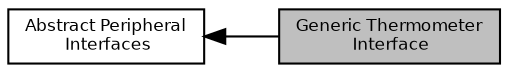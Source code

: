 digraph "Generic Thermometer Interface"
{
  bgcolor="transparent";
  edge [fontname="Helvetica",fontsize="8",labelfontname="Helvetica",labelfontsize="8"];
  node [fontname="Helvetica",fontsize="8",shape=record];
  rankdir=LR;
  Node1 [label="Abstract Peripheral\l Interfaces",height=0.2,width=0.4,color="black",URL="$group___h_a_l___a_b_s_t_r_a_c_t___p_e_r_i_p_h_e_r_a_l_s.html",tooltip="HAL Abstract Peripheral Interfaces. "];
  Node0 [label="Generic Thermometer\l Interface",height=0.2,width=0.4,color="black", fillcolor="grey75", style="filled", fontcolor="black"];
  Node1->Node0 [shape=plaintext, dir="back", style="solid"];
}

